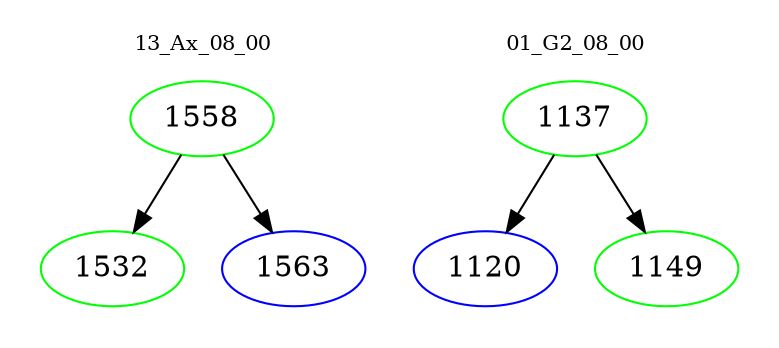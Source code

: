 digraph{
subgraph cluster_0 {
color = white
label = "13_Ax_08_00";
fontsize=10;
T0_1558 [label="1558", color="green"]
T0_1558 -> T0_1532 [color="black"]
T0_1532 [label="1532", color="green"]
T0_1558 -> T0_1563 [color="black"]
T0_1563 [label="1563", color="blue"]
}
subgraph cluster_1 {
color = white
label = "01_G2_08_00";
fontsize=10;
T1_1137 [label="1137", color="green"]
T1_1137 -> T1_1120 [color="black"]
T1_1120 [label="1120", color="blue"]
T1_1137 -> T1_1149 [color="black"]
T1_1149 [label="1149", color="green"]
}
}
